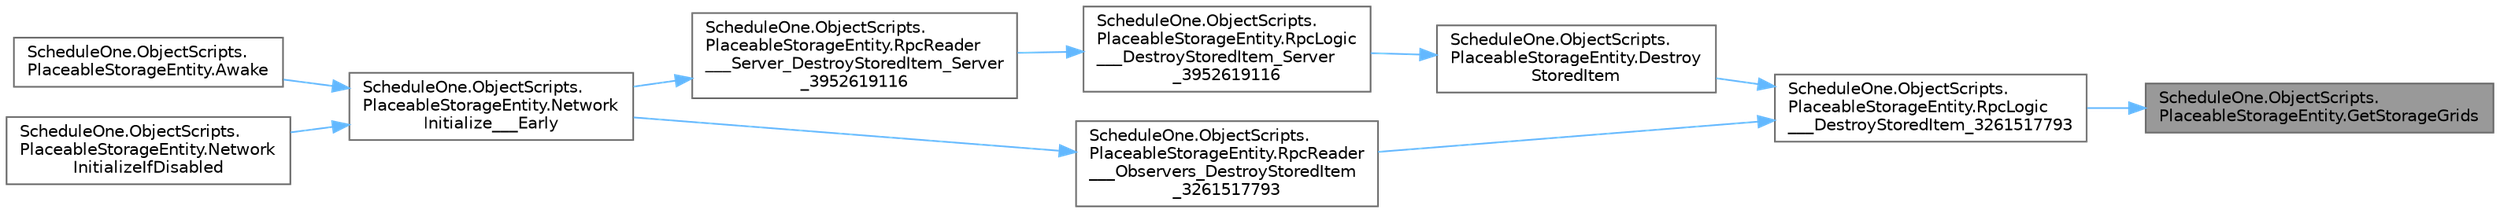 digraph "ScheduleOne.ObjectScripts.PlaceableStorageEntity.GetStorageGrids"
{
 // LATEX_PDF_SIZE
  bgcolor="transparent";
  edge [fontname=Helvetica,fontsize=10,labelfontname=Helvetica,labelfontsize=10];
  node [fontname=Helvetica,fontsize=10,shape=box,height=0.2,width=0.4];
  rankdir="RL";
  Node1 [id="Node000001",label="ScheduleOne.ObjectScripts.\lPlaceableStorageEntity.GetStorageGrids",height=0.2,width=0.4,color="gray40", fillcolor="grey60", style="filled", fontcolor="black",tooltip=" "];
  Node1 -> Node2 [id="edge1_Node000001_Node000002",dir="back",color="steelblue1",style="solid",tooltip=" "];
  Node2 [id="Node000002",label="ScheduleOne.ObjectScripts.\lPlaceableStorageEntity.RpcLogic\l___DestroyStoredItem_3261517793",height=0.2,width=0.4,color="grey40", fillcolor="white", style="filled",URL="$class_schedule_one_1_1_object_scripts_1_1_placeable_storage_entity.html#a725bf6d2fadc206c77d31850c605a716",tooltip=" "];
  Node2 -> Node3 [id="edge2_Node000002_Node000003",dir="back",color="steelblue1",style="solid",tooltip=" "];
  Node3 [id="Node000003",label="ScheduleOne.ObjectScripts.\lPlaceableStorageEntity.Destroy\lStoredItem",height=0.2,width=0.4,color="grey40", fillcolor="white", style="filled",URL="$class_schedule_one_1_1_object_scripts_1_1_placeable_storage_entity.html#ac29bce0bf77756aa1ae9a6cbbfb8698a",tooltip=" "];
  Node3 -> Node4 [id="edge3_Node000003_Node000004",dir="back",color="steelblue1",style="solid",tooltip=" "];
  Node4 [id="Node000004",label="ScheduleOne.ObjectScripts.\lPlaceableStorageEntity.RpcLogic\l___DestroyStoredItem_Server\l_3952619116",height=0.2,width=0.4,color="grey40", fillcolor="white", style="filled",URL="$class_schedule_one_1_1_object_scripts_1_1_placeable_storage_entity.html#a6f26a70421d784efcab4ea986b892a5b",tooltip=" "];
  Node4 -> Node5 [id="edge4_Node000004_Node000005",dir="back",color="steelblue1",style="solid",tooltip=" "];
  Node5 [id="Node000005",label="ScheduleOne.ObjectScripts.\lPlaceableStorageEntity.RpcReader\l___Server_DestroyStoredItem_Server\l_3952619116",height=0.2,width=0.4,color="grey40", fillcolor="white", style="filled",URL="$class_schedule_one_1_1_object_scripts_1_1_placeable_storage_entity.html#a45fec93d32075d45b5183401e2f393b9",tooltip=" "];
  Node5 -> Node6 [id="edge5_Node000005_Node000006",dir="back",color="steelblue1",style="solid",tooltip=" "];
  Node6 [id="Node000006",label="ScheduleOne.ObjectScripts.\lPlaceableStorageEntity.Network\lInitialize___Early",height=0.2,width=0.4,color="grey40", fillcolor="white", style="filled",URL="$class_schedule_one_1_1_object_scripts_1_1_placeable_storage_entity.html#a5c17552dc6f4569d35ca08bd5e8d90e3",tooltip=" "];
  Node6 -> Node7 [id="edge6_Node000006_Node000007",dir="back",color="steelblue1",style="solid",tooltip=" "];
  Node7 [id="Node000007",label="ScheduleOne.ObjectScripts.\lPlaceableStorageEntity.Awake",height=0.2,width=0.4,color="grey40", fillcolor="white", style="filled",URL="$class_schedule_one_1_1_object_scripts_1_1_placeable_storage_entity.html#a10e7e6988b185cb4b10defd0ff810ba2",tooltip=" "];
  Node6 -> Node8 [id="edge7_Node000006_Node000008",dir="back",color="steelblue1",style="solid",tooltip=" "];
  Node8 [id="Node000008",label="ScheduleOne.ObjectScripts.\lPlaceableStorageEntity.Network\lInitializeIfDisabled",height=0.2,width=0.4,color="grey40", fillcolor="white", style="filled",URL="$class_schedule_one_1_1_object_scripts_1_1_placeable_storage_entity.html#a3657e6d2b722eaace1ef13970d8402ae",tooltip=" "];
  Node2 -> Node9 [id="edge8_Node000002_Node000009",dir="back",color="steelblue1",style="solid",tooltip=" "];
  Node9 [id="Node000009",label="ScheduleOne.ObjectScripts.\lPlaceableStorageEntity.RpcReader\l___Observers_DestroyStoredItem\l_3261517793",height=0.2,width=0.4,color="grey40", fillcolor="white", style="filled",URL="$class_schedule_one_1_1_object_scripts_1_1_placeable_storage_entity.html#ad082a7ae86a36c89c5a3037061c35346",tooltip=" "];
  Node9 -> Node6 [id="edge9_Node000009_Node000006",dir="back",color="steelblue1",style="solid",tooltip=" "];
}
